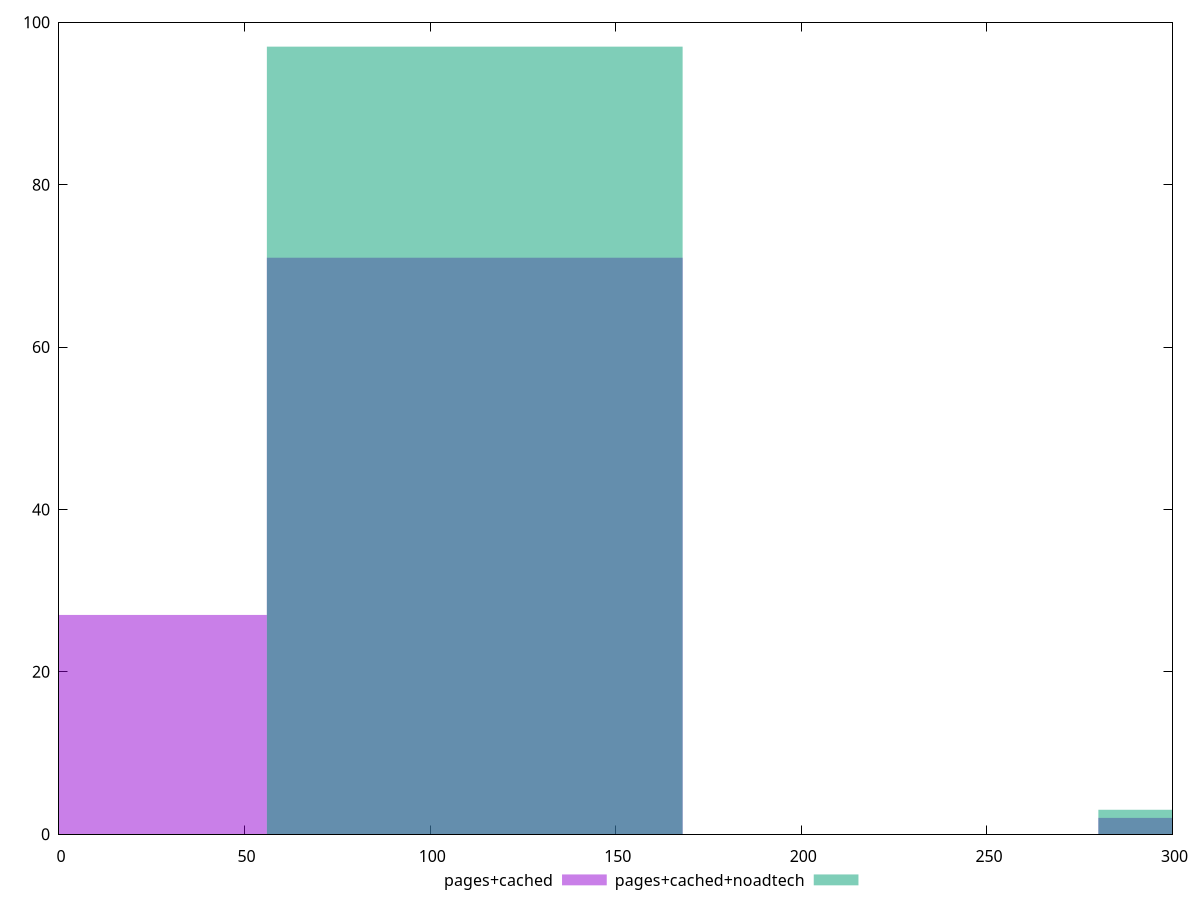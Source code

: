 reset

$pagesCached <<EOF
112.01058746740185 71
0 27
336.0317624022056 2
EOF

$pagesCachedNoadtech <<EOF
112.01058746740185 97
336.0317624022056 3
EOF

set key outside below
set boxwidth 112.01058746740185
set xrange [0:300]
set yrange [0:100]
set trange [0:100]
set style fill transparent solid 0.5 noborder
set terminal svg size 640, 500 enhanced background rgb 'white'
set output "report_00025_2021-02-22T21:38:55.199Z/unused-css-rules/comparison/histogram/1_vs_2.svg"

plot $pagesCached title "pages+cached" with boxes, \
     $pagesCachedNoadtech title "pages+cached+noadtech" with boxes

reset
